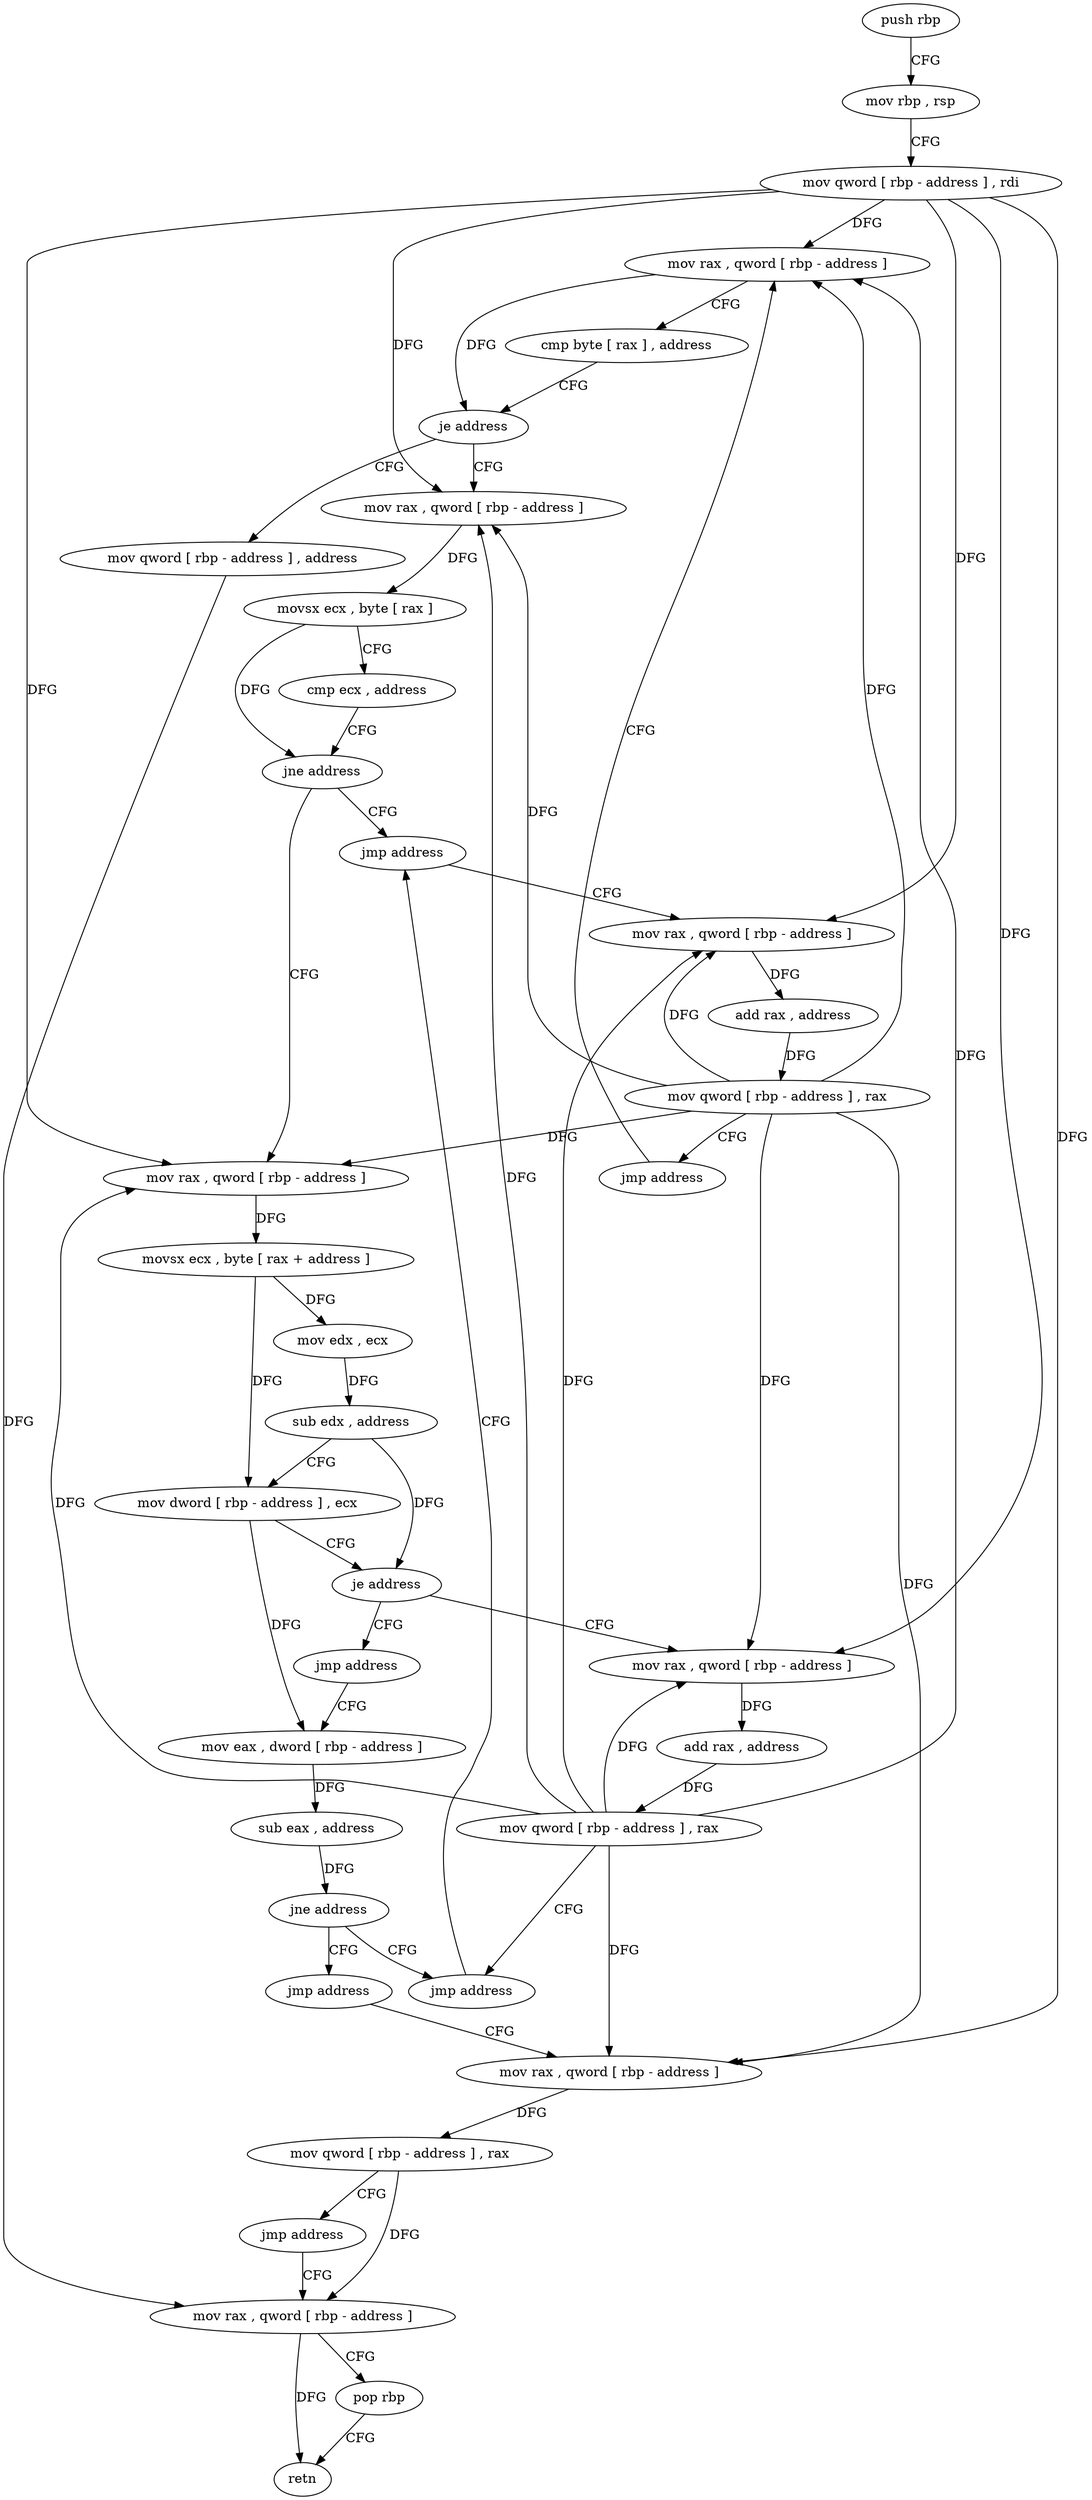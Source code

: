 digraph "func" {
"4226960" [label = "push rbp" ]
"4226961" [label = "mov rbp , rsp" ]
"4226964" [label = "mov qword [ rbp - address ] , rdi" ]
"4226968" [label = "mov rax , qword [ rbp - address ]" ]
"4227097" [label = "mov qword [ rbp - address ] , address" ]
"4227105" [label = "mov rax , qword [ rbp - address ]" ]
"4226981" [label = "mov rax , qword [ rbp - address ]" ]
"4226985" [label = "movsx ecx , byte [ rax ]" ]
"4226988" [label = "cmp ecx , address" ]
"4226991" [label = "jne address" ]
"4227073" [label = "jmp address" ]
"4226997" [label = "mov rax , qword [ rbp - address ]" ]
"4227078" [label = "mov rax , qword [ rbp - address ]" ]
"4227001" [label = "movsx ecx , byte [ rax + address ]" ]
"4227005" [label = "mov edx , ecx" ]
"4227007" [label = "sub edx , address" ]
"4227010" [label = "mov dword [ rbp - address ] , ecx" ]
"4227013" [label = "je address" ]
"4227054" [label = "mov rax , qword [ rbp - address ]" ]
"4227019" [label = "jmp address" ]
"4227082" [label = "add rax , address" ]
"4227088" [label = "mov qword [ rbp - address ] , rax" ]
"4227092" [label = "jmp address" ]
"4227058" [label = "add rax , address" ]
"4227064" [label = "mov qword [ rbp - address ] , rax" ]
"4227068" [label = "jmp address" ]
"4227024" [label = "mov eax , dword [ rbp - address ]" ]
"4226972" [label = "cmp byte [ rax ] , address" ]
"4226975" [label = "je address" ]
"4227027" [label = "sub eax , address" ]
"4227030" [label = "jne address" ]
"4227036" [label = "jmp address" ]
"4227041" [label = "mov rax , qword [ rbp - address ]" ]
"4227045" [label = "mov qword [ rbp - address ] , rax" ]
"4227049" [label = "jmp address" ]
"4227109" [label = "pop rbp" ]
"4227110" [label = "retn" ]
"4226960" -> "4226961" [ label = "CFG" ]
"4226961" -> "4226964" [ label = "CFG" ]
"4226964" -> "4226968" [ label = "DFG" ]
"4226964" -> "4226981" [ label = "DFG" ]
"4226964" -> "4226997" [ label = "DFG" ]
"4226964" -> "4227078" [ label = "DFG" ]
"4226964" -> "4227054" [ label = "DFG" ]
"4226964" -> "4227041" [ label = "DFG" ]
"4226968" -> "4226972" [ label = "CFG" ]
"4226968" -> "4226975" [ label = "DFG" ]
"4227097" -> "4227105" [ label = "DFG" ]
"4227105" -> "4227109" [ label = "CFG" ]
"4227105" -> "4227110" [ label = "DFG" ]
"4226981" -> "4226985" [ label = "DFG" ]
"4226985" -> "4226988" [ label = "CFG" ]
"4226985" -> "4226991" [ label = "DFG" ]
"4226988" -> "4226991" [ label = "CFG" ]
"4226991" -> "4227073" [ label = "CFG" ]
"4226991" -> "4226997" [ label = "CFG" ]
"4227073" -> "4227078" [ label = "CFG" ]
"4226997" -> "4227001" [ label = "DFG" ]
"4227078" -> "4227082" [ label = "DFG" ]
"4227001" -> "4227005" [ label = "DFG" ]
"4227001" -> "4227010" [ label = "DFG" ]
"4227005" -> "4227007" [ label = "DFG" ]
"4227007" -> "4227010" [ label = "CFG" ]
"4227007" -> "4227013" [ label = "DFG" ]
"4227010" -> "4227013" [ label = "CFG" ]
"4227010" -> "4227024" [ label = "DFG" ]
"4227013" -> "4227054" [ label = "CFG" ]
"4227013" -> "4227019" [ label = "CFG" ]
"4227054" -> "4227058" [ label = "DFG" ]
"4227019" -> "4227024" [ label = "CFG" ]
"4227082" -> "4227088" [ label = "DFG" ]
"4227088" -> "4227092" [ label = "CFG" ]
"4227088" -> "4226968" [ label = "DFG" ]
"4227088" -> "4226981" [ label = "DFG" ]
"4227088" -> "4226997" [ label = "DFG" ]
"4227088" -> "4227078" [ label = "DFG" ]
"4227088" -> "4227054" [ label = "DFG" ]
"4227088" -> "4227041" [ label = "DFG" ]
"4227092" -> "4226968" [ label = "CFG" ]
"4227058" -> "4227064" [ label = "DFG" ]
"4227064" -> "4227068" [ label = "CFG" ]
"4227064" -> "4226968" [ label = "DFG" ]
"4227064" -> "4226981" [ label = "DFG" ]
"4227064" -> "4226997" [ label = "DFG" ]
"4227064" -> "4227078" [ label = "DFG" ]
"4227064" -> "4227054" [ label = "DFG" ]
"4227064" -> "4227041" [ label = "DFG" ]
"4227068" -> "4227073" [ label = "CFG" ]
"4227024" -> "4227027" [ label = "DFG" ]
"4226972" -> "4226975" [ label = "CFG" ]
"4226975" -> "4227097" [ label = "CFG" ]
"4226975" -> "4226981" [ label = "CFG" ]
"4227027" -> "4227030" [ label = "DFG" ]
"4227030" -> "4227068" [ label = "CFG" ]
"4227030" -> "4227036" [ label = "CFG" ]
"4227036" -> "4227041" [ label = "CFG" ]
"4227041" -> "4227045" [ label = "DFG" ]
"4227045" -> "4227049" [ label = "CFG" ]
"4227045" -> "4227105" [ label = "DFG" ]
"4227049" -> "4227105" [ label = "CFG" ]
"4227109" -> "4227110" [ label = "CFG" ]
}
